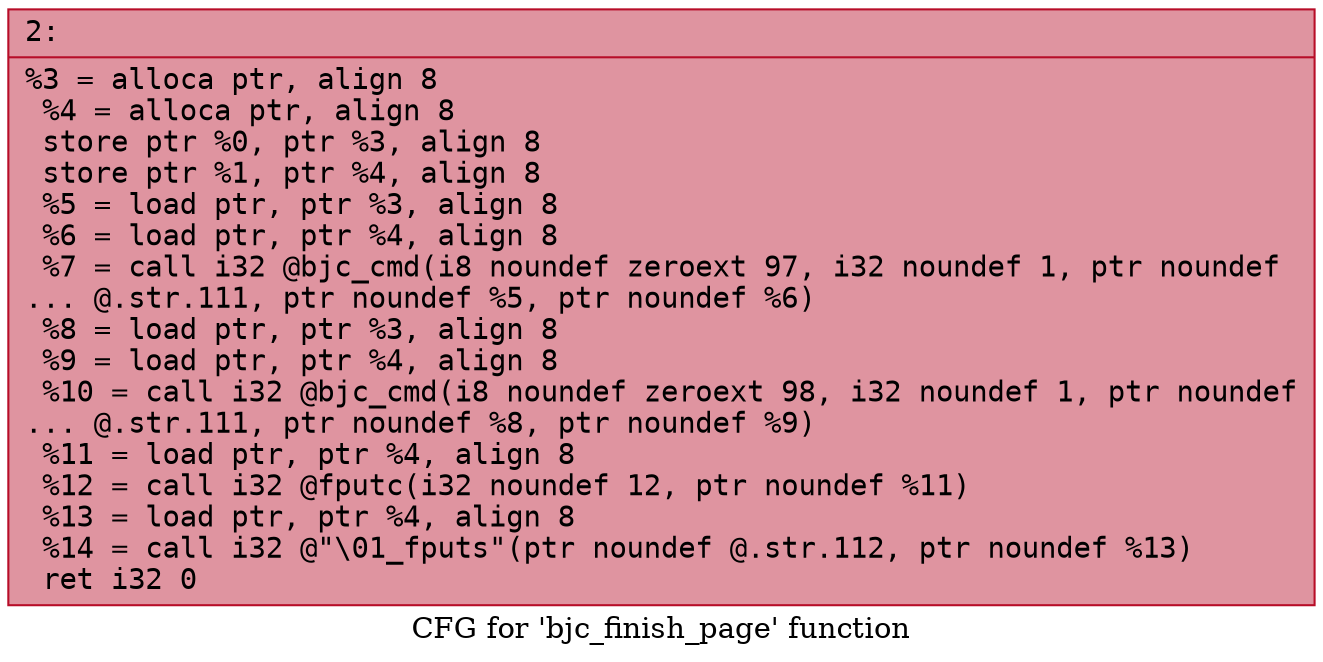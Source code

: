 digraph "CFG for 'bjc_finish_page' function" {
	label="CFG for 'bjc_finish_page' function";

	Node0x60000152f2a0 [shape=record,color="#b70d28ff", style=filled, fillcolor="#b70d2870" fontname="Courier",label="{2:\l|  %3 = alloca ptr, align 8\l  %4 = alloca ptr, align 8\l  store ptr %0, ptr %3, align 8\l  store ptr %1, ptr %4, align 8\l  %5 = load ptr, ptr %3, align 8\l  %6 = load ptr, ptr %4, align 8\l  %7 = call i32 @bjc_cmd(i8 noundef zeroext 97, i32 noundef 1, ptr noundef\l... @.str.111, ptr noundef %5, ptr noundef %6)\l  %8 = load ptr, ptr %3, align 8\l  %9 = load ptr, ptr %4, align 8\l  %10 = call i32 @bjc_cmd(i8 noundef zeroext 98, i32 noundef 1, ptr noundef\l... @.str.111, ptr noundef %8, ptr noundef %9)\l  %11 = load ptr, ptr %4, align 8\l  %12 = call i32 @fputc(i32 noundef 12, ptr noundef %11)\l  %13 = load ptr, ptr %4, align 8\l  %14 = call i32 @\"\\01_fputs\"(ptr noundef @.str.112, ptr noundef %13)\l  ret i32 0\l}"];
}
